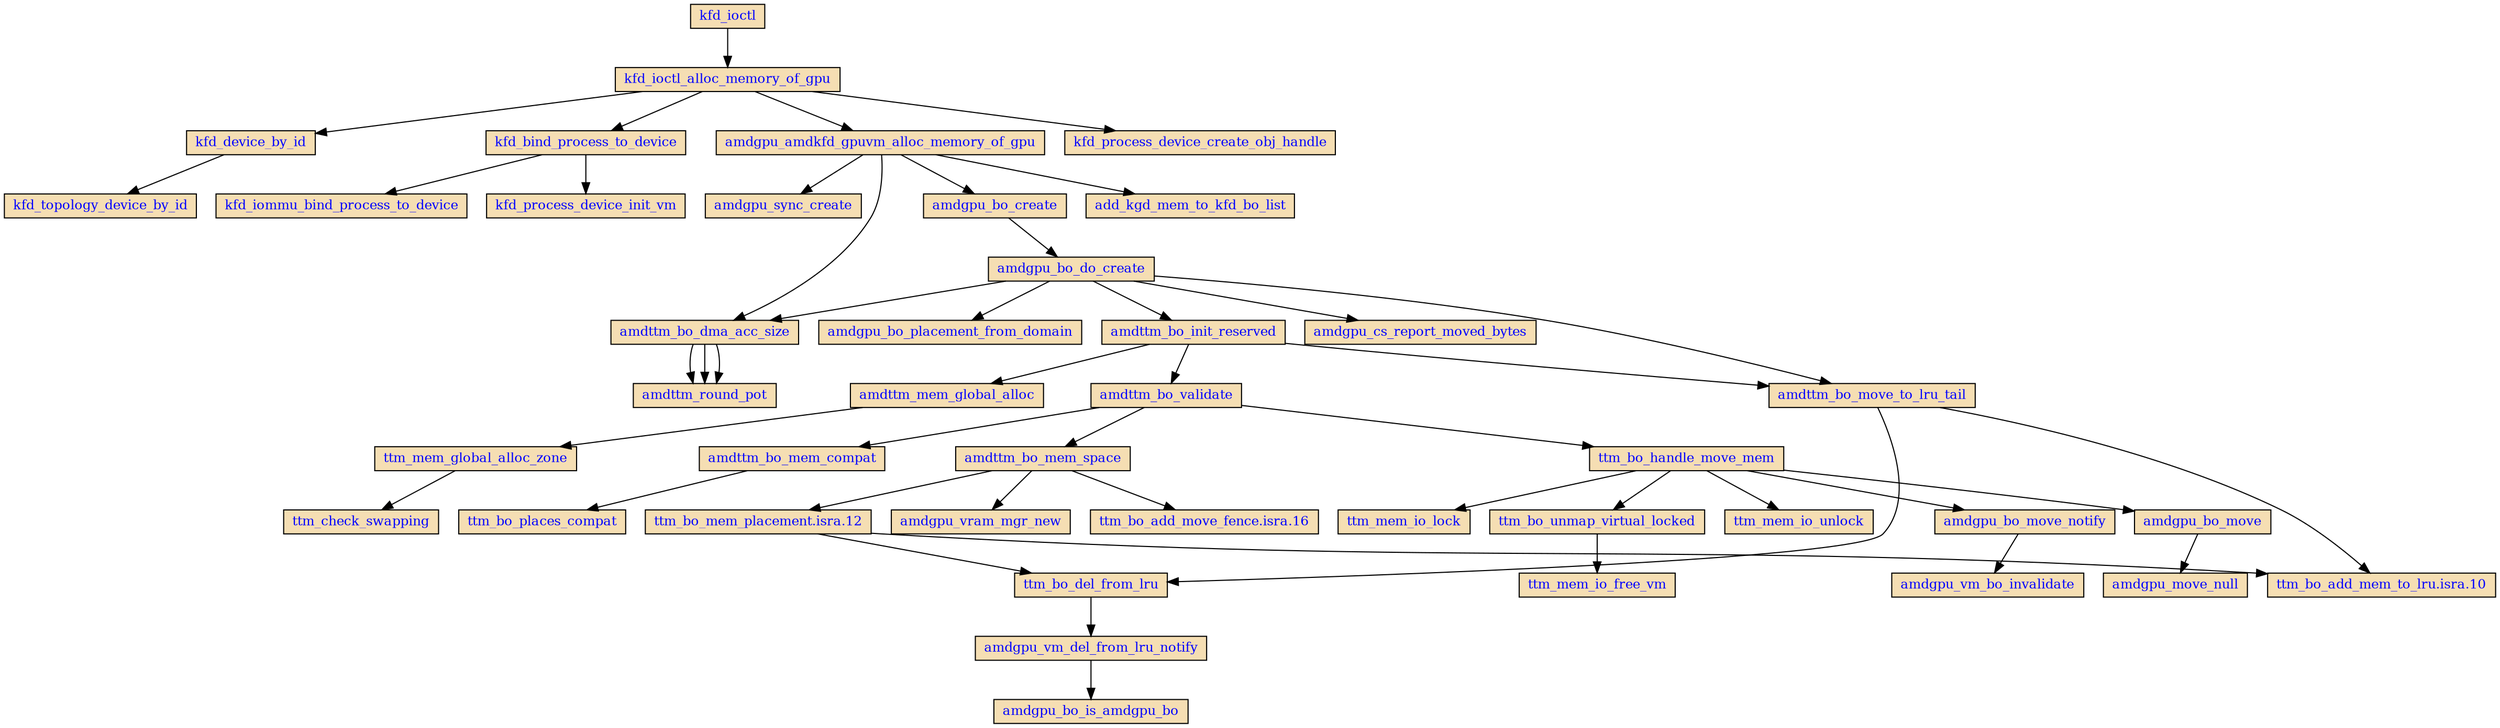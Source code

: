 digraph G{
	rankdir=TB;
	size="1920,1080"
	node [fontsize=12,fontcolor=blue,style=filled,fillcolor=Wheat,shape=box height=.3 ordering=out];
"kfd_ioctl" -> "kfd_ioctl_alloc_memory_of_gpu";
"kfd_ioctl_alloc_memory_of_gpu" -> "kfd_device_by_id";
"kfd_device_by_id" -> "kfd_topology_device_by_id";
"kfd_ioctl_alloc_memory_of_gpu" -> "kfd_bind_process_to_device";
"kfd_bind_process_to_device" -> "kfd_iommu_bind_process_to_device";
"kfd_bind_process_to_device" -> "kfd_process_device_init_vm";
"kfd_ioctl_alloc_memory_of_gpu" -> "amdgpu_amdkfd_gpuvm_alloc_memory_of_gpu";
"amdgpu_amdkfd_gpuvm_alloc_memory_of_gpu" -> "amdgpu_sync_create";
"amdgpu_amdkfd_gpuvm_alloc_memory_of_gpu" -> "amdttm_bo_dma_acc_size";
"amdttm_bo_dma_acc_size" -> "amdttm_round_pot";
"amdttm_bo_dma_acc_size" -> "amdttm_round_pot";
"amdttm_bo_dma_acc_size" -> "amdttm_round_pot";
"amdgpu_amdkfd_gpuvm_alloc_memory_of_gpu" -> "amdgpu_bo_create";
"amdgpu_bo_create" -> "amdgpu_bo_do_create";
"amdgpu_bo_do_create" -> "amdttm_bo_dma_acc_size";
"amdgpu_bo_do_create" -> "amdgpu_bo_placement_from_domain";
"amdgpu_bo_do_create" -> "amdttm_bo_init_reserved";
"amdttm_bo_init_reserved" -> "amdttm_mem_global_alloc";
"amdttm_mem_global_alloc" -> "ttm_mem_global_alloc_zone";
"ttm_mem_global_alloc_zone" -> "ttm_check_swapping";
"amdttm_bo_init_reserved" -> "amdttm_bo_validate";
"amdttm_bo_validate" -> "amdttm_bo_mem_compat";
"amdttm_bo_mem_compat" -> "ttm_bo_places_compat";
"amdttm_bo_validate" -> "amdttm_bo_mem_space";
"amdttm_bo_mem_space" -> "ttm_bo_mem_placement.isra.12";
"ttm_bo_mem_placement.isra.12" -> "ttm_bo_del_from_lru";
"ttm_bo_mem_placement.isra.12" -> "ttm_bo_add_mem_to_lru.isra.10";
"amdttm_bo_mem_space" -> "amdgpu_vram_mgr_new";
"amdttm_bo_mem_space" -> "ttm_bo_add_move_fence.isra.16";
"amdttm_bo_validate" -> "ttm_bo_handle_move_mem";
"ttm_bo_handle_move_mem" -> "ttm_mem_io_lock";
"ttm_bo_handle_move_mem" -> "ttm_bo_unmap_virtual_locked";
"ttm_bo_unmap_virtual_locked" -> "ttm_mem_io_free_vm";
"ttm_bo_handle_move_mem" -> "ttm_mem_io_unlock";
"ttm_bo_handle_move_mem" -> "amdgpu_bo_move_notify";
"amdgpu_bo_move_notify" -> "amdgpu_vm_bo_invalidate";
"ttm_bo_handle_move_mem" -> "amdgpu_bo_move";
"amdgpu_bo_move" -> "amdgpu_move_null";
"amdttm_bo_init_reserved" -> "amdttm_bo_move_to_lru_tail";
"amdttm_bo_move_to_lru_tail" -> "ttm_bo_del_from_lru";
"ttm_bo_del_from_lru" -> "amdgpu_vm_del_from_lru_notify";
"amdgpu_vm_del_from_lru_notify" -> "amdgpu_bo_is_amdgpu_bo";
"amdttm_bo_move_to_lru_tail" -> "ttm_bo_add_mem_to_lru.isra.10";
"amdgpu_bo_do_create" -> "amdgpu_cs_report_moved_bytes";
"amdgpu_bo_do_create" -> "amdttm_bo_move_to_lru_tail";
"amdgpu_amdkfd_gpuvm_alloc_memory_of_gpu" -> "add_kgd_mem_to_kfd_bo_list";
"kfd_ioctl_alloc_memory_of_gpu" -> "kfd_process_device_create_obj_handle";
}
